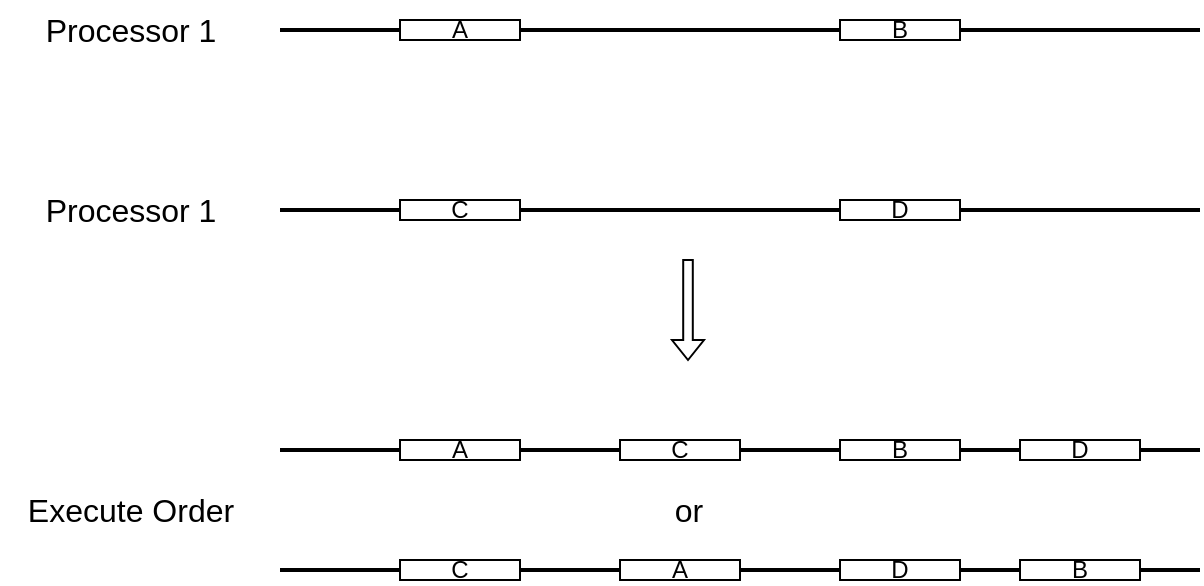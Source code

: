 <mxfile version="20.4.0" type="device"><diagram id="GrGCHaawvQerssUoSZDf" name="第 1 页"><mxGraphModel dx="1209" dy="785" grid="1" gridSize="10" guides="1" tooltips="1" connect="1" arrows="1" fold="1" page="1" pageScale="1" pageWidth="827" pageHeight="1169" math="0" shadow="0"><root><mxCell id="0"/><mxCell id="1" parent="0"/><mxCell id="Maneh1udVGK-VFleBKSh-1" value="" style="line;strokeWidth=2;html=1;" vertex="1" parent="1"><mxGeometry x="210" y="350" width="460" height="10" as="geometry"/></mxCell><mxCell id="Maneh1udVGK-VFleBKSh-3" value="" style="line;strokeWidth=2;html=1;" vertex="1" parent="1"><mxGeometry x="210" y="440" width="460" height="10" as="geometry"/></mxCell><mxCell id="Maneh1udVGK-VFleBKSh-4" value="A" style="rounded=0;whiteSpace=wrap;html=1;" vertex="1" parent="1"><mxGeometry x="270" y="350" width="60" height="10" as="geometry"/></mxCell><mxCell id="Maneh1udVGK-VFleBKSh-6" value="B" style="rounded=0;whiteSpace=wrap;html=1;" vertex="1" parent="1"><mxGeometry x="490" y="350" width="60" height="10" as="geometry"/></mxCell><mxCell id="Maneh1udVGK-VFleBKSh-13" value="C" style="rounded=0;whiteSpace=wrap;html=1;" vertex="1" parent="1"><mxGeometry x="270" y="440" width="60" height="10" as="geometry"/></mxCell><mxCell id="Maneh1udVGK-VFleBKSh-14" value="D" style="rounded=0;whiteSpace=wrap;html=1;" vertex="1" parent="1"><mxGeometry x="490" y="440" width="60" height="10" as="geometry"/></mxCell><mxCell id="Maneh1udVGK-VFleBKSh-15" value="" style="shape=singleArrow;direction=south;whiteSpace=wrap;html=1;" vertex="1" parent="1"><mxGeometry x="406" y="470" width="16" height="50" as="geometry"/></mxCell><mxCell id="Maneh1udVGK-VFleBKSh-16" value="" style="line;strokeWidth=2;html=1;" vertex="1" parent="1"><mxGeometry x="210" y="560" width="460" height="10" as="geometry"/></mxCell><mxCell id="Maneh1udVGK-VFleBKSh-17" value="A" style="rounded=0;whiteSpace=wrap;html=1;" vertex="1" parent="1"><mxGeometry x="270" y="560" width="60" height="10" as="geometry"/></mxCell><mxCell id="Maneh1udVGK-VFleBKSh-18" value="B" style="rounded=0;whiteSpace=wrap;html=1;" vertex="1" parent="1"><mxGeometry x="490" y="560" width="60" height="10" as="geometry"/></mxCell><mxCell id="Maneh1udVGK-VFleBKSh-19" value="C" style="rounded=0;whiteSpace=wrap;html=1;" vertex="1" parent="1"><mxGeometry x="380" y="560" width="60" height="10" as="geometry"/></mxCell><mxCell id="Maneh1udVGK-VFleBKSh-20" value="D" style="rounded=0;whiteSpace=wrap;html=1;" vertex="1" parent="1"><mxGeometry x="580" y="560" width="60" height="10" as="geometry"/></mxCell><mxCell id="Maneh1udVGK-VFleBKSh-21" value="" style="line;strokeWidth=2;html=1;" vertex="1" parent="1"><mxGeometry x="210" y="620" width="460" height="10" as="geometry"/></mxCell><mxCell id="Maneh1udVGK-VFleBKSh-22" value="C" style="rounded=0;whiteSpace=wrap;html=1;" vertex="1" parent="1"><mxGeometry x="270" y="620" width="60" height="10" as="geometry"/></mxCell><mxCell id="Maneh1udVGK-VFleBKSh-23" value="D" style="rounded=0;whiteSpace=wrap;html=1;" vertex="1" parent="1"><mxGeometry x="490" y="620" width="60" height="10" as="geometry"/></mxCell><mxCell id="Maneh1udVGK-VFleBKSh-24" value="A" style="rounded=0;whiteSpace=wrap;html=1;" vertex="1" parent="1"><mxGeometry x="380" y="620" width="60" height="10" as="geometry"/></mxCell><mxCell id="Maneh1udVGK-VFleBKSh-25" value="B" style="rounded=0;whiteSpace=wrap;html=1;" vertex="1" parent="1"><mxGeometry x="580" y="620" width="60" height="10" as="geometry"/></mxCell><mxCell id="Maneh1udVGK-VFleBKSh-28" value="&lt;div style=&quot;font-size: 16px;&quot;&gt;&lt;font style=&quot;font-size: 16px;&quot;&gt;or&lt;/font&gt;&lt;/div&gt;" style="text;html=1;resizable=0;autosize=1;align=center;verticalAlign=middle;points=[];fillColor=none;strokeColor=none;rounded=0;" vertex="1" parent="1"><mxGeometry x="394" y="580" width="40" height="30" as="geometry"/></mxCell><mxCell id="Maneh1udVGK-VFleBKSh-29" value="Processor 1" style="text;html=1;resizable=0;autosize=1;align=center;verticalAlign=middle;points=[];fillColor=none;strokeColor=none;rounded=0;fontSize=16;" vertex="1" parent="1"><mxGeometry x="80" y="340" width="110" height="30" as="geometry"/></mxCell><mxCell id="Maneh1udVGK-VFleBKSh-30" value="Processor 1" style="text;html=1;resizable=0;autosize=1;align=center;verticalAlign=middle;points=[];fillColor=none;strokeColor=none;rounded=0;fontSize=16;" vertex="1" parent="1"><mxGeometry x="80" y="430" width="110" height="30" as="geometry"/></mxCell><mxCell id="Maneh1udVGK-VFleBKSh-31" value="Execute Order" style="text;html=1;resizable=0;autosize=1;align=center;verticalAlign=middle;points=[];fillColor=none;strokeColor=none;rounded=0;fontSize=16;" vertex="1" parent="1"><mxGeometry x="70" y="580" width="130" height="30" as="geometry"/></mxCell></root></mxGraphModel></diagram></mxfile>